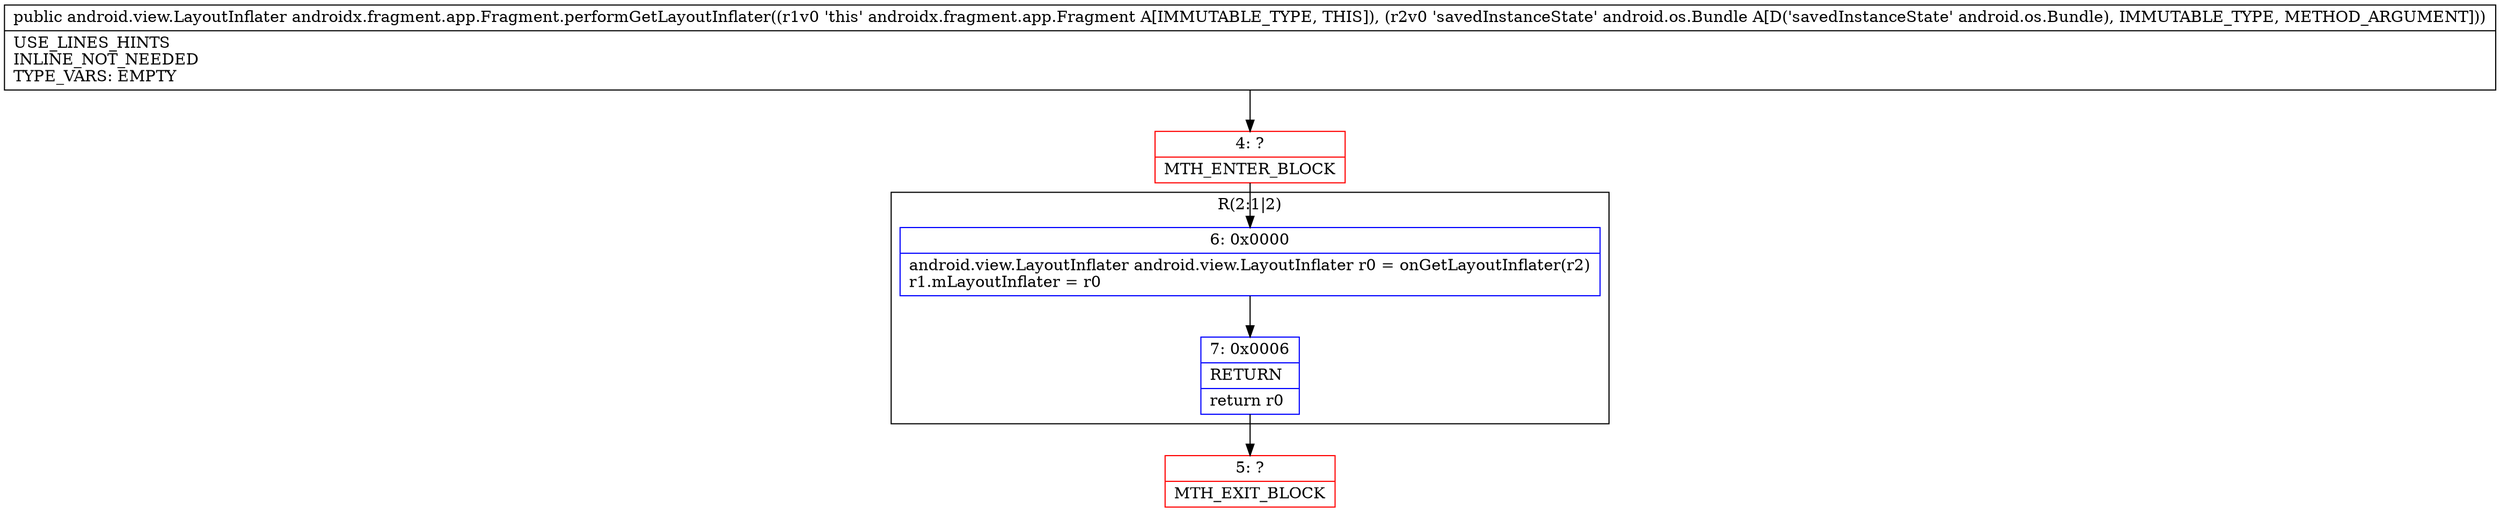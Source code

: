 digraph "CFG forandroidx.fragment.app.Fragment.performGetLayoutInflater(Landroid\/os\/Bundle;)Landroid\/view\/LayoutInflater;" {
subgraph cluster_Region_919796128 {
label = "R(2:1|2)";
node [shape=record,color=blue];
Node_6 [shape=record,label="{6\:\ 0x0000|android.view.LayoutInflater android.view.LayoutInflater r0 = onGetLayoutInflater(r2)\lr1.mLayoutInflater = r0\l}"];
Node_7 [shape=record,label="{7\:\ 0x0006|RETURN\l|return r0\l}"];
}
Node_4 [shape=record,color=red,label="{4\:\ ?|MTH_ENTER_BLOCK\l}"];
Node_5 [shape=record,color=red,label="{5\:\ ?|MTH_EXIT_BLOCK\l}"];
MethodNode[shape=record,label="{public android.view.LayoutInflater androidx.fragment.app.Fragment.performGetLayoutInflater((r1v0 'this' androidx.fragment.app.Fragment A[IMMUTABLE_TYPE, THIS]), (r2v0 'savedInstanceState' android.os.Bundle A[D('savedInstanceState' android.os.Bundle), IMMUTABLE_TYPE, METHOD_ARGUMENT]))  | USE_LINES_HINTS\lINLINE_NOT_NEEDED\lTYPE_VARS: EMPTY\l}"];
MethodNode -> Node_4;Node_6 -> Node_7;
Node_7 -> Node_5;
Node_4 -> Node_6;
}

